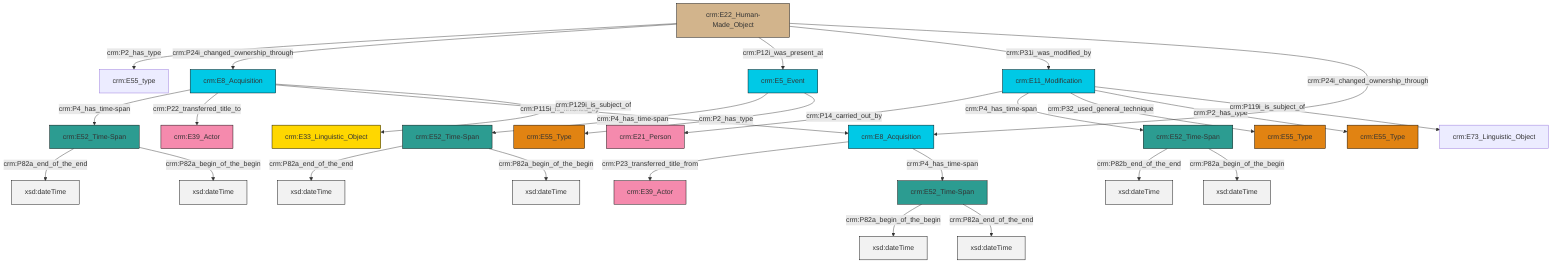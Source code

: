 graph TD
classDef Literal fill:#f2f2f2,stroke:#000000;
classDef CRM_Entity fill:#FFFFFF,stroke:#000000;
classDef Temporal_Entity fill:#00C9E6, stroke:#000000;
classDef Type fill:#E18312, stroke:#000000;
classDef Time-Span fill:#2C9C91, stroke:#000000;
classDef Appellation fill:#FFEB7F, stroke:#000000;
classDef Place fill:#008836, stroke:#000000;
classDef Persistent_Item fill:#B266B2, stroke:#000000;
classDef Conceptual_Object fill:#FFD700, stroke:#000000;
classDef Physical_Thing fill:#D2B48C, stroke:#000000;
classDef Actor fill:#f58aad, stroke:#000000;
classDef PC_Classes fill:#4ce600, stroke:#000000;
classDef Multi fill:#cccccc,stroke:#000000;

0["crm:E11_Modification"]:::Temporal_Entity -->|crm:P14_carried_out_by| 1["crm:E21_Person"]:::Actor
2["crm:E52_Time-Span"]:::Time-Span -->|crm:P82a_end_of_the_end| 3[xsd:dateTime]:::Literal
4["crm:E22_Human-Made_Object"]:::Physical_Thing -->|crm:P2_has_type| 5["crm:E55_type"]:::Default
6["crm:E8_Acquisition"]:::Temporal_Entity -->|crm:P4_has_time-span| 7["crm:E52_Time-Span"]:::Time-Span
2["crm:E52_Time-Span"]:::Time-Span -->|crm:P82a_begin_of_the_begin| 8[xsd:dateTime]:::Literal
10["crm:E5_Event"]:::Temporal_Entity -->|crm:P4_has_time-span| 2["crm:E52_Time-Span"]:::Time-Span
0["crm:E11_Modification"]:::Temporal_Entity -->|crm:P4_has_time-span| 15["crm:E52_Time-Span"]:::Time-Span
6["crm:E8_Acquisition"]:::Temporal_Entity -->|crm:P22_transferred_title_to| 17["crm:E39_Actor"]:::Actor
7["crm:E52_Time-Span"]:::Time-Span -->|crm:P82a_end_of_the_end| 18[xsd:dateTime]:::Literal
10["crm:E5_Event"]:::Temporal_Entity -->|crm:P2_has_type| 11["crm:E55_Type"]:::Type
7["crm:E52_Time-Span"]:::Time-Span -->|crm:P82a_begin_of_the_begin| 26[xsd:dateTime]:::Literal
6["crm:E8_Acquisition"]:::Temporal_Entity -->|crm:P115i_is_finished_by| 22["crm:E8_Acquisition"]:::Temporal_Entity
22["crm:E8_Acquisition"]:::Temporal_Entity -->|crm:P23_transferred_title_from| 31["crm:E39_Actor"]:::Actor
4["crm:E22_Human-Made_Object"]:::Physical_Thing -->|crm:P24i_changed_ownership_through| 6["crm:E8_Acquisition"]:::Temporal_Entity
4["crm:E22_Human-Made_Object"]:::Physical_Thing -->|crm:P12i_was_present_at| 10["crm:E5_Event"]:::Temporal_Entity
4["crm:E22_Human-Made_Object"]:::Physical_Thing -->|crm:P31i_was_modified_by| 0["crm:E11_Modification"]:::Temporal_Entity
4["crm:E22_Human-Made_Object"]:::Physical_Thing -->|crm:P24i_changed_ownership_through| 22["crm:E8_Acquisition"]:::Temporal_Entity
6["crm:E8_Acquisition"]:::Temporal_Entity -->|crm:P129i_is_subject_of| 19["crm:E33_Linguistic_Object"]:::Conceptual_Object
33["crm:E52_Time-Span"]:::Time-Span -->|crm:P82a_begin_of_the_begin| 37[xsd:dateTime]:::Literal
15["crm:E52_Time-Span"]:::Time-Span -->|crm:P82b_end_of_the_end| 40[xsd:dateTime]:::Literal
33["crm:E52_Time-Span"]:::Time-Span -->|crm:P82a_end_of_the_end| 41[xsd:dateTime]:::Literal
0["crm:E11_Modification"]:::Temporal_Entity -->|crm:P32_used_general_technique| 38["crm:E55_Type"]:::Type
15["crm:E52_Time-Span"]:::Time-Span -->|crm:P82a_begin_of_the_begin| 42[xsd:dateTime]:::Literal
22["crm:E8_Acquisition"]:::Temporal_Entity -->|crm:P4_has_time-span| 33["crm:E52_Time-Span"]:::Time-Span
0["crm:E11_Modification"]:::Temporal_Entity -->|crm:P2_has_type| 13["crm:E55_Type"]:::Type
0["crm:E11_Modification"]:::Temporal_Entity -->|crm:P119i_is_subject_of| 29["crm:E73_Linguistic_Object"]:::Default